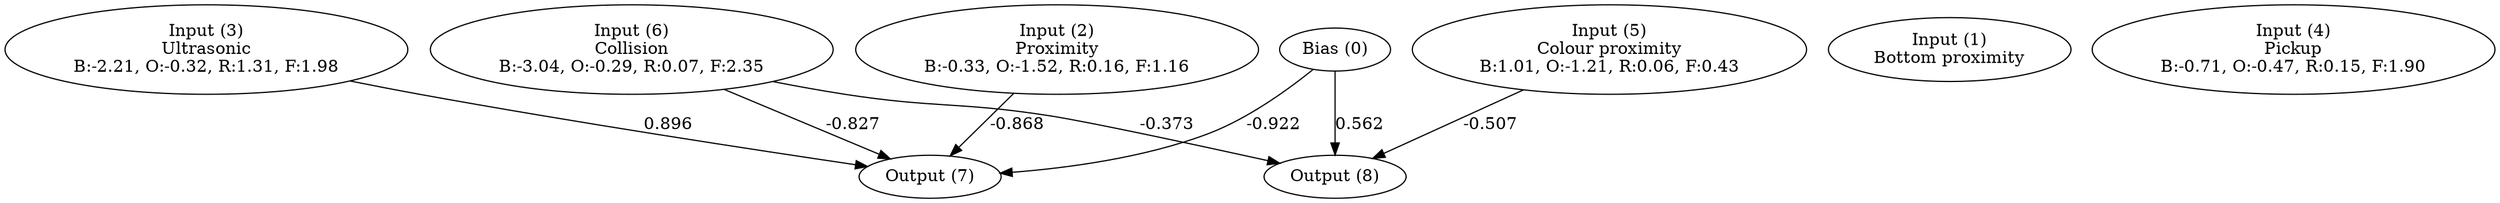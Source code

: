 digraph G {
  0 [ label="Bias (0)" ];
  1 [ label="Input (1)\nBottom proximity" ];
  2 [ label="Input (2)\nProximity\nB:-0.33, O:-1.52, R:0.16, F:1.16" ];
  3 [ label="Input (3)\nUltrasonic\nB:-2.21, O:-0.32, R:1.31, F:1.98" ];
  4 [ label="Input (4)\nPickup\nB:-0.71, O:-0.47, R:0.15, F:1.90" ];
  5 [ label="Input (5)\nColour proximity\nB:1.01, O:-1.21, R:0.06, F:0.43" ];
  6 [ label="Input (6)\nCollision\nB:-3.04, O:-0.29, R:0.07, F:2.35" ];
  7 [ label="Output (7)" ];
  8 [ label="Output (8)" ];
  { rank=same 0 1 2 3 4 5 6 }
  { rank=same 7 8 }
  0 -> 7 [ label="-0.922" ];
  0 -> 8 [ label="0.562" ];
  2 -> 7 [ label="-0.868" ];
  3 -> 7 [ label="0.896" ];
  5 -> 8 [ label="-0.507" ];
  6 -> 7 [ label="-0.827" ];
  6 -> 8 [ label="-0.373" ];
}
